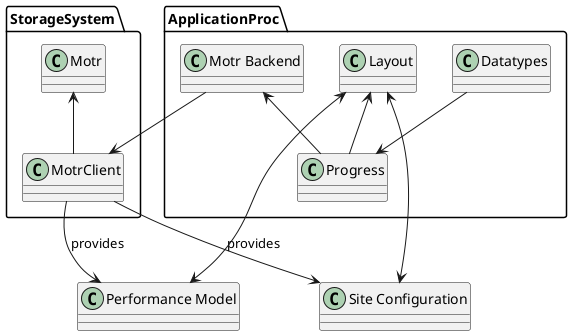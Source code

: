 @startuml

package StorageSystem {
	class Motr
	class MotrClient
}


package ApplicationProc {
	class Datatypes
	class Progress
	class Layout
	class "Motr Backend" as Backend
}

class "Performance Model" as Performance
class "Site Configuration" as SiteConfig


Motr <-- MotrClient




MotrClient --> Performance: provides
MotrClient --> SiteConfig: provides


Backend --> MotrClient

Backend <-- Progress

Datatypes --> Progress

Layout <--> Performance


Layout <--> SiteConfig
Layout <-- Progress




@enduml
